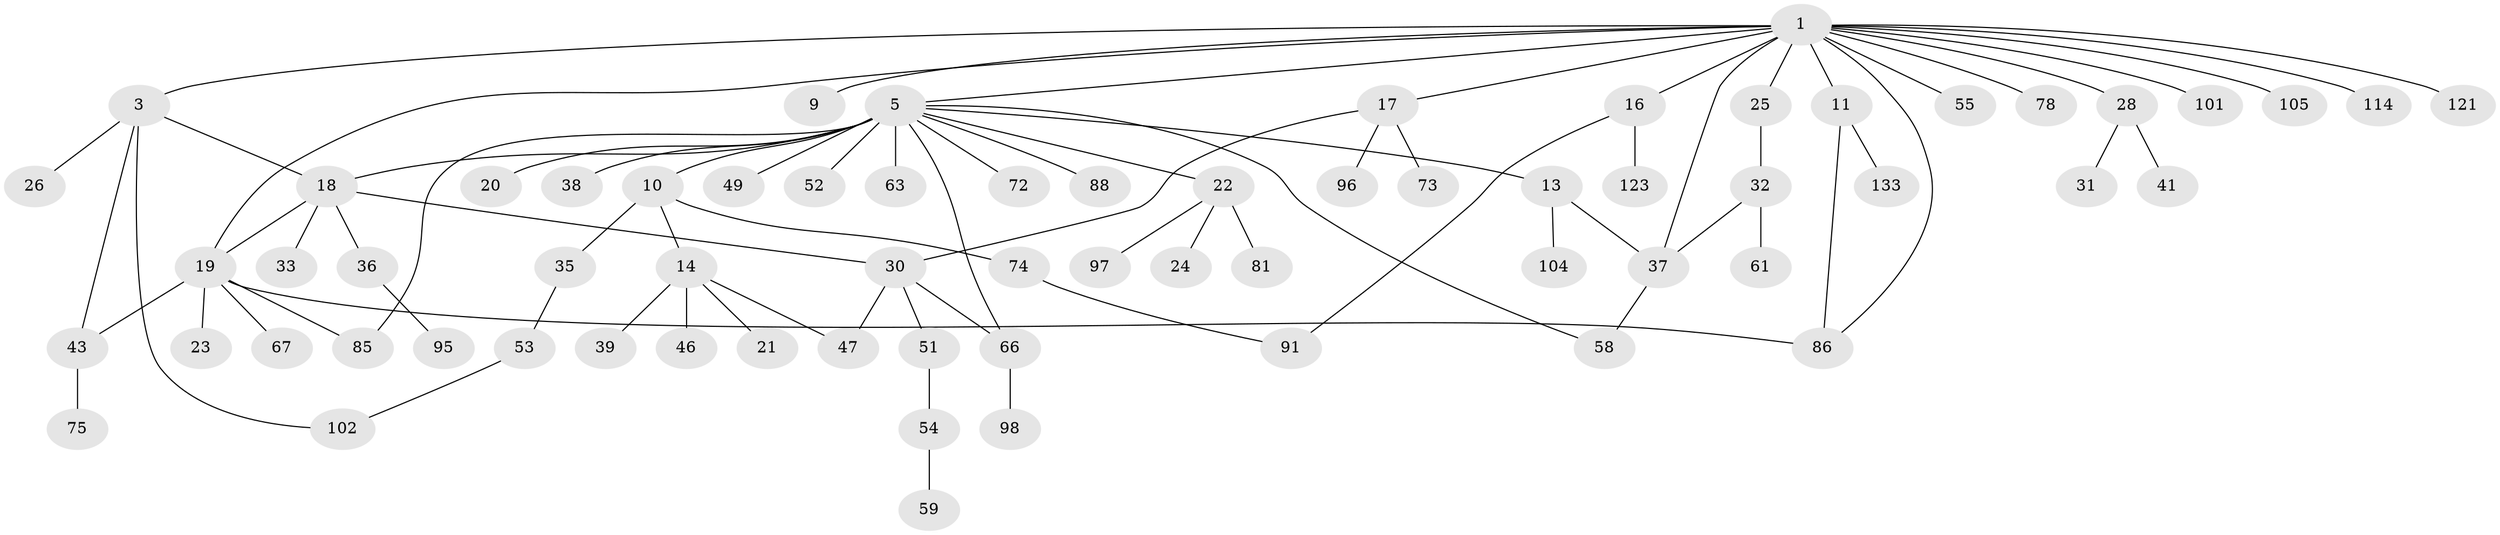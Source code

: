 // original degree distribution, {11: 0.007462686567164179, 6: 0.022388059701492536, 3: 0.15671641791044777, 4: 0.08208955223880597, 5: 0.04477611940298507, 1: 0.3880597014925373, 2: 0.29850746268656714}
// Generated by graph-tools (version 1.1) at 2025/13/03/09/25 04:13:31]
// undirected, 67 vertices, 80 edges
graph export_dot {
graph [start="1"]
  node [color=gray90,style=filled];
  1 [super="+2+4"];
  3 [super="+15"];
  5 [super="+6+8+12"];
  9;
  10;
  11;
  13;
  14;
  16 [super="+48+65+92"];
  17;
  18 [super="+115+93"];
  19 [super="+29"];
  20 [super="+27"];
  21 [super="+56"];
  22;
  23 [super="+62"];
  24 [super="+76+50"];
  25 [super="+128"];
  26 [super="+80+94+125"];
  28 [super="+87+82"];
  30 [super="+69+40"];
  31 [super="+77+122"];
  32;
  33;
  35 [super="+64"];
  36 [super="+44"];
  37 [super="+68"];
  38 [super="+71"];
  39 [super="+79"];
  41 [super="+110"];
  43 [super="+60"];
  46;
  47;
  49;
  51;
  52;
  53 [super="+112+116"];
  54;
  55;
  58;
  59 [super="+134"];
  61;
  63;
  66 [super="+70+120"];
  67;
  72 [super="+106"];
  73;
  74 [super="+83"];
  75;
  78 [super="+99"];
  81;
  85;
  86 [super="+118"];
  88;
  91;
  95;
  96 [super="+132"];
  97;
  98;
  101;
  102;
  104;
  105;
  114;
  121;
  123;
  133;
  1 -- 3;
  1 -- 5;
  1 -- 9;
  1 -- 16;
  1 -- 25 [weight=2];
  1 -- 28;
  1 -- 78;
  1 -- 101;
  1 -- 86;
  1 -- 114;
  1 -- 121;
  1 -- 55;
  1 -- 105;
  1 -- 11;
  1 -- 17;
  1 -- 19;
  1 -- 37;
  3 -- 26;
  3 -- 43;
  3 -- 102;
  3 -- 18;
  5 -- 38;
  5 -- 66;
  5 -- 18;
  5 -- 20 [weight=2];
  5 -- 85;
  5 -- 52;
  5 -- 72;
  5 -- 13;
  5 -- 49;
  5 -- 22;
  5 -- 88;
  5 -- 10;
  5 -- 63;
  5 -- 58;
  10 -- 14;
  10 -- 35;
  10 -- 74;
  11 -- 133;
  11 -- 86;
  13 -- 104;
  13 -- 37;
  14 -- 21;
  14 -- 39;
  14 -- 46;
  14 -- 47;
  16 -- 91;
  16 -- 123;
  17 -- 30;
  17 -- 73;
  17 -- 96;
  18 -- 33;
  18 -- 36;
  18 -- 19;
  18 -- 30;
  19 -- 23;
  19 -- 67;
  19 -- 86;
  19 -- 43;
  19 -- 85;
  22 -- 24;
  22 -- 81;
  22 -- 97;
  25 -- 32;
  28 -- 31;
  28 -- 41;
  30 -- 47;
  30 -- 66;
  30 -- 51;
  32 -- 61;
  32 -- 37;
  35 -- 53;
  36 -- 95;
  37 -- 58;
  43 -- 75;
  51 -- 54;
  53 -- 102;
  54 -- 59;
  66 -- 98;
  74 -- 91;
}
